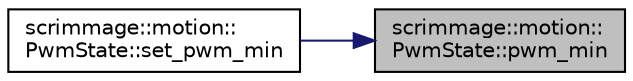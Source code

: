 digraph "scrimmage::motion::PwmState::pwm_min"
{
 // LATEX_PDF_SIZE
  edge [fontname="Helvetica",fontsize="10",labelfontname="Helvetica",labelfontsize="10"];
  node [fontname="Helvetica",fontsize="10",shape=record];
  rankdir="RL";
  Node1 [label="scrimmage::motion::\lPwmState::pwm_min",height=0.2,width=0.4,color="black", fillcolor="grey75", style="filled", fontcolor="black",tooltip=" "];
  Node1 -> Node2 [dir="back",color="midnightblue",fontsize="10",style="solid",fontname="Helvetica"];
  Node2 [label="scrimmage::motion::\lPwmState::set_pwm_min",height=0.2,width=0.4,color="black", fillcolor="white", style="filled",URL="$classscrimmage_1_1motion_1_1PwmState.html#a5da3892cd8f3e1431c01f72f996613a5",tooltip=" "];
}
